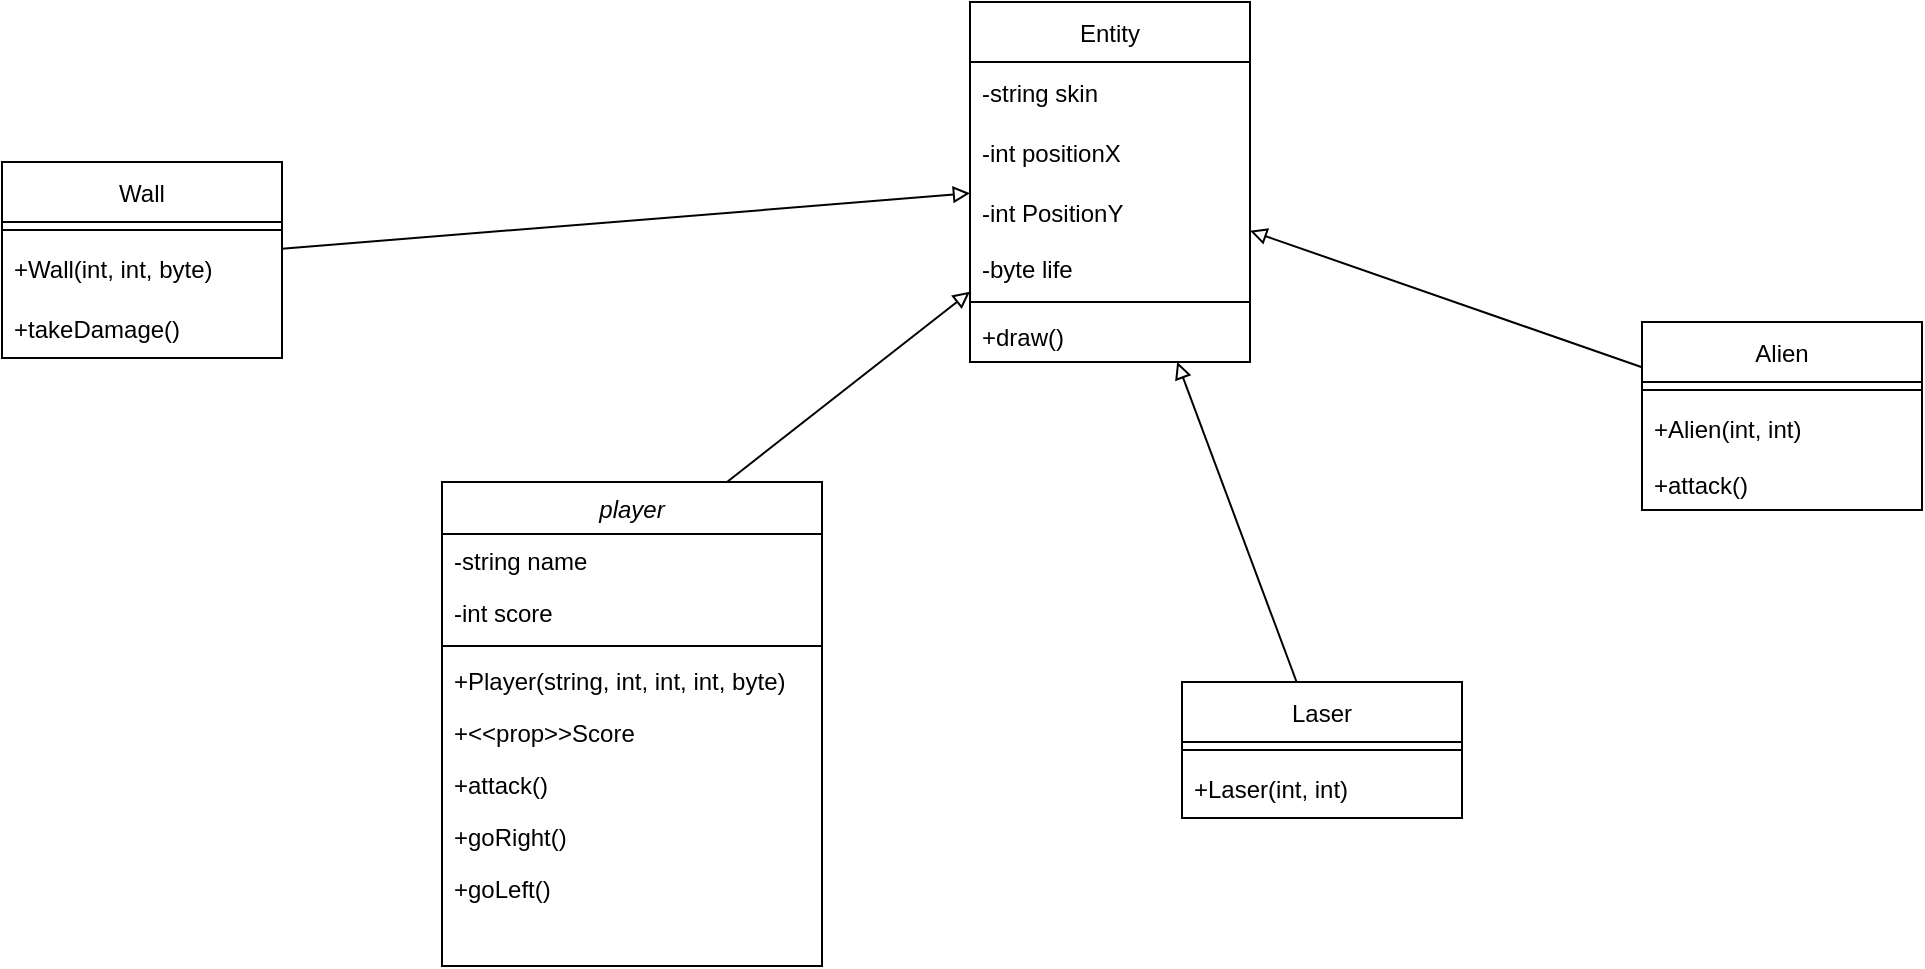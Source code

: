 <mxfile version="20.3.6" type="device"><diagram id="C5RBs43oDa-KdzZeNtuy" name="Page-1"><mxGraphModel dx="2249" dy="794" grid="1" gridSize="10" guides="1" tooltips="1" connect="1" arrows="1" fold="1" page="1" pageScale="1" pageWidth="827" pageHeight="1169" math="0" shadow="0"><root><mxCell id="WIyWlLk6GJQsqaUBKTNV-0"/><mxCell id="WIyWlLk6GJQsqaUBKTNV-1" parent="WIyWlLk6GJQsqaUBKTNV-0"/><mxCell id="zkfFHV4jXpPFQw0GAbJ--0" value="player" style="swimlane;fontStyle=2;align=center;verticalAlign=top;childLayout=stackLayout;horizontal=1;startSize=26;horizontalStack=0;resizeParent=1;resizeLast=0;collapsible=1;marginBottom=0;rounded=0;shadow=0;strokeWidth=1;" parent="WIyWlLk6GJQsqaUBKTNV-1" vertex="1"><mxGeometry x="80" y="320" width="190" height="242" as="geometry"><mxRectangle x="230" y="140" width="160" height="26" as="alternateBounds"/></mxGeometry></mxCell><mxCell id="zkfFHV4jXpPFQw0GAbJ--1" value="-string name" style="text;align=left;verticalAlign=top;spacingLeft=4;spacingRight=4;overflow=hidden;rotatable=0;points=[[0,0.5],[1,0.5]];portConstraint=eastwest;" parent="zkfFHV4jXpPFQw0GAbJ--0" vertex="1"><mxGeometry y="26" width="190" height="26" as="geometry"/></mxCell><mxCell id="zkfFHV4jXpPFQw0GAbJ--3" value="-int score" style="text;align=left;verticalAlign=top;spacingLeft=4;spacingRight=4;overflow=hidden;rotatable=0;points=[[0,0.5],[1,0.5]];portConstraint=eastwest;rounded=0;shadow=0;html=0;" parent="zkfFHV4jXpPFQw0GAbJ--0" vertex="1"><mxGeometry y="52" width="190" height="26" as="geometry"/></mxCell><mxCell id="zkfFHV4jXpPFQw0GAbJ--4" value="" style="line;html=1;strokeWidth=1;align=left;verticalAlign=middle;spacingTop=-1;spacingLeft=3;spacingRight=3;rotatable=0;labelPosition=right;points=[];portConstraint=eastwest;" parent="zkfFHV4jXpPFQw0GAbJ--0" vertex="1"><mxGeometry y="78" width="190" height="8" as="geometry"/></mxCell><mxCell id="NRF1YRghZtBbHutCht6a-9" value="+Player(string, int, int, int, byte)" style="text;align=left;verticalAlign=top;spacingLeft=4;spacingRight=4;overflow=hidden;rotatable=0;points=[[0,0.5],[1,0.5]];portConstraint=eastwest;" parent="zkfFHV4jXpPFQw0GAbJ--0" vertex="1"><mxGeometry y="86" width="190" height="26" as="geometry"/></mxCell><mxCell id="NRF1YRghZtBbHutCht6a-15" value="+&lt;&lt;prop&gt;&gt;Score" style="text;align=left;verticalAlign=top;spacingLeft=4;spacingRight=4;overflow=hidden;rotatable=0;points=[[0,0.5],[1,0.5]];portConstraint=eastwest;rounded=0;shadow=0;html=0;" parent="zkfFHV4jXpPFQw0GAbJ--0" vertex="1"><mxGeometry y="112" width="190" height="26" as="geometry"/></mxCell><mxCell id="NRF1YRghZtBbHutCht6a-79" value="+attack()" style="text;align=left;verticalAlign=top;spacingLeft=4;spacingRight=4;overflow=hidden;rotatable=0;points=[[0,0.5],[1,0.5]];portConstraint=eastwest;rounded=0;shadow=0;html=0;" parent="zkfFHV4jXpPFQw0GAbJ--0" vertex="1"><mxGeometry y="138" width="190" height="26" as="geometry"/></mxCell><mxCell id="_ACr7dfV2KCtLjl1wfGz-0" value="+goRight()" style="text;align=left;verticalAlign=top;spacingLeft=4;spacingRight=4;overflow=hidden;rotatable=0;points=[[0,0.5],[1,0.5]];portConstraint=eastwest;rounded=0;shadow=0;html=0;" vertex="1" parent="zkfFHV4jXpPFQw0GAbJ--0"><mxGeometry y="164" width="190" height="26" as="geometry"/></mxCell><mxCell id="_ACr7dfV2KCtLjl1wfGz-1" value="+goLeft()" style="text;align=left;verticalAlign=top;spacingLeft=4;spacingRight=4;overflow=hidden;rotatable=0;points=[[0,0.5],[1,0.5]];portConstraint=eastwest;rounded=0;shadow=0;html=0;" vertex="1" parent="zkfFHV4jXpPFQw0GAbJ--0"><mxGeometry y="190" width="190" height="26" as="geometry"/></mxCell><mxCell id="NRF1YRghZtBbHutCht6a-1" value="Alien" style="swimlane;fontStyle=0;childLayout=stackLayout;horizontal=1;startSize=30;horizontalStack=0;resizeParent=1;resizeParentMax=0;resizeLast=0;collapsible=1;marginBottom=0;" parent="WIyWlLk6GJQsqaUBKTNV-1" vertex="1"><mxGeometry x="680" y="240" width="140" height="94" as="geometry"/></mxCell><mxCell id="NRF1YRghZtBbHutCht6a-11" value="" style="line;html=1;strokeWidth=1;align=left;verticalAlign=middle;spacingTop=-1;spacingLeft=3;spacingRight=3;rotatable=0;labelPosition=right;points=[];portConstraint=eastwest;" parent="NRF1YRghZtBbHutCht6a-1" vertex="1"><mxGeometry y="30" width="140" height="8" as="geometry"/></mxCell><mxCell id="NRF1YRghZtBbHutCht6a-10" value="+Alien(int, int)" style="text;strokeColor=none;fillColor=none;align=left;verticalAlign=middle;spacingLeft=4;spacingRight=4;overflow=hidden;points=[[0,0.5],[1,0.5]];portConstraint=eastwest;rotatable=0;" parent="NRF1YRghZtBbHutCht6a-1" vertex="1"><mxGeometry y="38" width="140" height="30" as="geometry"/></mxCell><mxCell id="NRF1YRghZtBbHutCht6a-80" value="+attack()" style="text;align=left;verticalAlign=top;spacingLeft=4;spacingRight=4;overflow=hidden;rotatable=0;points=[[0,0.5],[1,0.5]];portConstraint=eastwest;rounded=0;shadow=0;html=0;" parent="NRF1YRghZtBbHutCht6a-1" vertex="1"><mxGeometry y="68" width="140" height="26" as="geometry"/></mxCell><mxCell id="NRF1YRghZtBbHutCht6a-5" value="Wall" style="swimlane;fontStyle=0;childLayout=stackLayout;horizontal=1;startSize=30;horizontalStack=0;resizeParent=1;resizeParentMax=0;resizeLast=0;collapsible=1;marginBottom=0;" parent="WIyWlLk6GJQsqaUBKTNV-1" vertex="1"><mxGeometry x="-140" y="160" width="140" height="98" as="geometry"/></mxCell><mxCell id="NRF1YRghZtBbHutCht6a-13" value="" style="line;html=1;strokeWidth=1;align=left;verticalAlign=middle;spacingTop=-1;spacingLeft=3;spacingRight=3;rotatable=0;labelPosition=right;points=[];portConstraint=eastwest;" parent="NRF1YRghZtBbHutCht6a-5" vertex="1"><mxGeometry y="30" width="140" height="8" as="geometry"/></mxCell><mxCell id="NRF1YRghZtBbHutCht6a-12" value="+Wall(int, int, byte)" style="text;strokeColor=none;fillColor=none;align=left;verticalAlign=middle;spacingLeft=4;spacingRight=4;overflow=hidden;points=[[0,0.5],[1,0.5]];portConstraint=eastwest;rotatable=0;" parent="NRF1YRghZtBbHutCht6a-5" vertex="1"><mxGeometry y="38" width="140" height="30" as="geometry"/></mxCell><mxCell id="NRF1YRghZtBbHutCht6a-81" value="+takeDamage()" style="text;strokeColor=none;fillColor=none;align=left;verticalAlign=middle;spacingLeft=4;spacingRight=4;overflow=hidden;points=[[0,0.5],[1,0.5]];portConstraint=eastwest;rotatable=0;" parent="NRF1YRghZtBbHutCht6a-5" vertex="1"><mxGeometry y="68" width="140" height="30" as="geometry"/></mxCell><mxCell id="NRF1YRghZtBbHutCht6a-22" value="Entity" style="swimlane;fontStyle=0;childLayout=stackLayout;horizontal=1;startSize=30;horizontalStack=0;resizeParent=1;resizeParentMax=0;resizeLast=0;collapsible=1;marginBottom=0;" parent="WIyWlLk6GJQsqaUBKTNV-1" vertex="1"><mxGeometry x="344" y="80" width="140" height="180" as="geometry"/></mxCell><mxCell id="NRF1YRghZtBbHutCht6a-23" value="-string skin" style="text;strokeColor=none;fillColor=none;align=left;verticalAlign=middle;spacingLeft=4;spacingRight=4;overflow=hidden;points=[[0,0.5],[1,0.5]];portConstraint=eastwest;rotatable=0;" parent="NRF1YRghZtBbHutCht6a-22" vertex="1"><mxGeometry y="30" width="140" height="30" as="geometry"/></mxCell><mxCell id="NRF1YRghZtBbHutCht6a-24" value="-int positionX" style="text;strokeColor=none;fillColor=none;align=left;verticalAlign=middle;spacingLeft=4;spacingRight=4;overflow=hidden;points=[[0,0.5],[1,0.5]];portConstraint=eastwest;rotatable=0;" parent="NRF1YRghZtBbHutCht6a-22" vertex="1"><mxGeometry y="60" width="140" height="30" as="geometry"/></mxCell><mxCell id="NRF1YRghZtBbHutCht6a-25" value="-int PositionY" style="text;strokeColor=none;fillColor=none;align=left;verticalAlign=middle;spacingLeft=4;spacingRight=4;overflow=hidden;points=[[0,0.5],[1,0.5]];portConstraint=eastwest;rotatable=0;" parent="NRF1YRghZtBbHutCht6a-22" vertex="1"><mxGeometry y="90" width="140" height="30" as="geometry"/></mxCell><mxCell id="NRF1YRghZtBbHutCht6a-26" value="-byte life" style="text;align=left;verticalAlign=top;spacingLeft=4;spacingRight=4;overflow=hidden;rotatable=0;points=[[0,0.5],[1,0.5]];portConstraint=eastwest;rounded=0;shadow=0;html=0;" parent="NRF1YRghZtBbHutCht6a-22" vertex="1"><mxGeometry y="120" width="140" height="26" as="geometry"/></mxCell><mxCell id="NRF1YRghZtBbHutCht6a-31" value="" style="line;html=1;strokeWidth=1;align=left;verticalAlign=middle;spacingTop=-1;spacingLeft=3;spacingRight=3;rotatable=0;labelPosition=right;points=[];portConstraint=eastwest;" parent="NRF1YRghZtBbHutCht6a-22" vertex="1"><mxGeometry y="146" width="140" height="8" as="geometry"/></mxCell><mxCell id="NRF1YRghZtBbHutCht6a-30" value="+draw()" style="text;align=left;verticalAlign=top;spacingLeft=4;spacingRight=4;overflow=hidden;rotatable=0;points=[[0,0.5],[1,0.5]];portConstraint=eastwest;rounded=0;shadow=0;html=0;" parent="NRF1YRghZtBbHutCht6a-22" vertex="1"><mxGeometry y="154" width="140" height="26" as="geometry"/></mxCell><mxCell id="NRF1YRghZtBbHutCht6a-27" value="" style="endArrow=block;html=1;rounded=0;endFill=0;exitX=0.75;exitY=0;exitDx=0;exitDy=0;" parent="WIyWlLk6GJQsqaUBKTNV-1" source="zkfFHV4jXpPFQw0GAbJ--0" target="NRF1YRghZtBbHutCht6a-22" edge="1"><mxGeometry width="50" height="50" relative="1" as="geometry"><mxPoint x="160" y="320" as="sourcePoint"/><mxPoint x="210" y="270" as="targetPoint"/></mxGeometry></mxCell><mxCell id="NRF1YRghZtBbHutCht6a-28" value="" style="endArrow=block;html=1;rounded=0;endFill=0;" parent="WIyWlLk6GJQsqaUBKTNV-1" source="NRF1YRghZtBbHutCht6a-5" target="NRF1YRghZtBbHutCht6a-22" edge="1"><mxGeometry width="50" height="50" relative="1" as="geometry"><mxPoint x="260" y="374.291" as="sourcePoint"/><mxPoint x="369.618" y="250" as="targetPoint"/></mxGeometry></mxCell><mxCell id="NRF1YRghZtBbHutCht6a-29" value="" style="endArrow=block;html=1;rounded=0;endFill=0;" parent="WIyWlLk6GJQsqaUBKTNV-1" source="NRF1YRghZtBbHutCht6a-1" target="NRF1YRghZtBbHutCht6a-22" edge="1"><mxGeometry width="50" height="50" relative="1" as="geometry"><mxPoint x="690" y="314" as="sourcePoint"/><mxPoint x="690" y="220" as="targetPoint"/></mxGeometry></mxCell><mxCell id="NRF1YRghZtBbHutCht6a-45" value="" style="endArrow=none;html=1;rounded=0;startArrow=none;" parent="WIyWlLk6GJQsqaUBKTNV-1" target="NRF1YRghZtBbHutCht6a-1" edge="1"><mxGeometry width="50" height="50" relative="1" as="geometry"><mxPoint x="679.678" y="314.606" as="sourcePoint"/><mxPoint x="500" y="280" as="targetPoint"/></mxGeometry></mxCell><mxCell id="NRF1YRghZtBbHutCht6a-57" value="Laser" style="swimlane;fontStyle=0;childLayout=stackLayout;horizontal=1;startSize=30;horizontalStack=0;resizeParent=1;resizeParentMax=0;resizeLast=0;collapsible=1;marginBottom=0;" parent="WIyWlLk6GJQsqaUBKTNV-1" vertex="1"><mxGeometry x="450" y="420" width="140" height="68" as="geometry"/></mxCell><mxCell id="NRF1YRghZtBbHutCht6a-65" value="" style="line;html=1;strokeWidth=1;align=left;verticalAlign=middle;spacingTop=-1;spacingLeft=3;spacingRight=3;rotatable=0;labelPosition=right;points=[];portConstraint=eastwest;" parent="NRF1YRghZtBbHutCht6a-57" vertex="1"><mxGeometry y="30" width="140" height="8" as="geometry"/></mxCell><mxCell id="NRF1YRghZtBbHutCht6a-62" value="+Laser(int, int)" style="text;strokeColor=none;fillColor=none;align=left;verticalAlign=middle;spacingLeft=4;spacingRight=4;overflow=hidden;points=[[0,0.5],[1,0.5]];portConstraint=eastwest;rotatable=0;" parent="NRF1YRghZtBbHutCht6a-57" vertex="1"><mxGeometry y="38" width="140" height="30" as="geometry"/></mxCell><mxCell id="NRF1YRghZtBbHutCht6a-61" value="" style="endArrow=block;html=1;rounded=0;endFill=0;" parent="WIyWlLk6GJQsqaUBKTNV-1" source="NRF1YRghZtBbHutCht6a-57" target="NRF1YRghZtBbHutCht6a-22" edge="1"><mxGeometry width="50" height="50" relative="1" as="geometry"><mxPoint x="590" y="385.837" as="sourcePoint"/><mxPoint x="394" y="310.003" as="targetPoint"/></mxGeometry></mxCell><mxCell id="NRF1YRghZtBbHutCht6a-67" value="" style="endArrow=none;html=1;rounded=0;startArrow=none;" parent="WIyWlLk6GJQsqaUBKTNV-1" target="zkfFHV4jXpPFQw0GAbJ--0" edge="1"><mxGeometry width="50" height="50" relative="1" as="geometry"><mxPoint x="269.934" y="452.052" as="sourcePoint"/><mxPoint x="500" y="380" as="targetPoint"/></mxGeometry></mxCell></root></mxGraphModel></diagram></mxfile>
